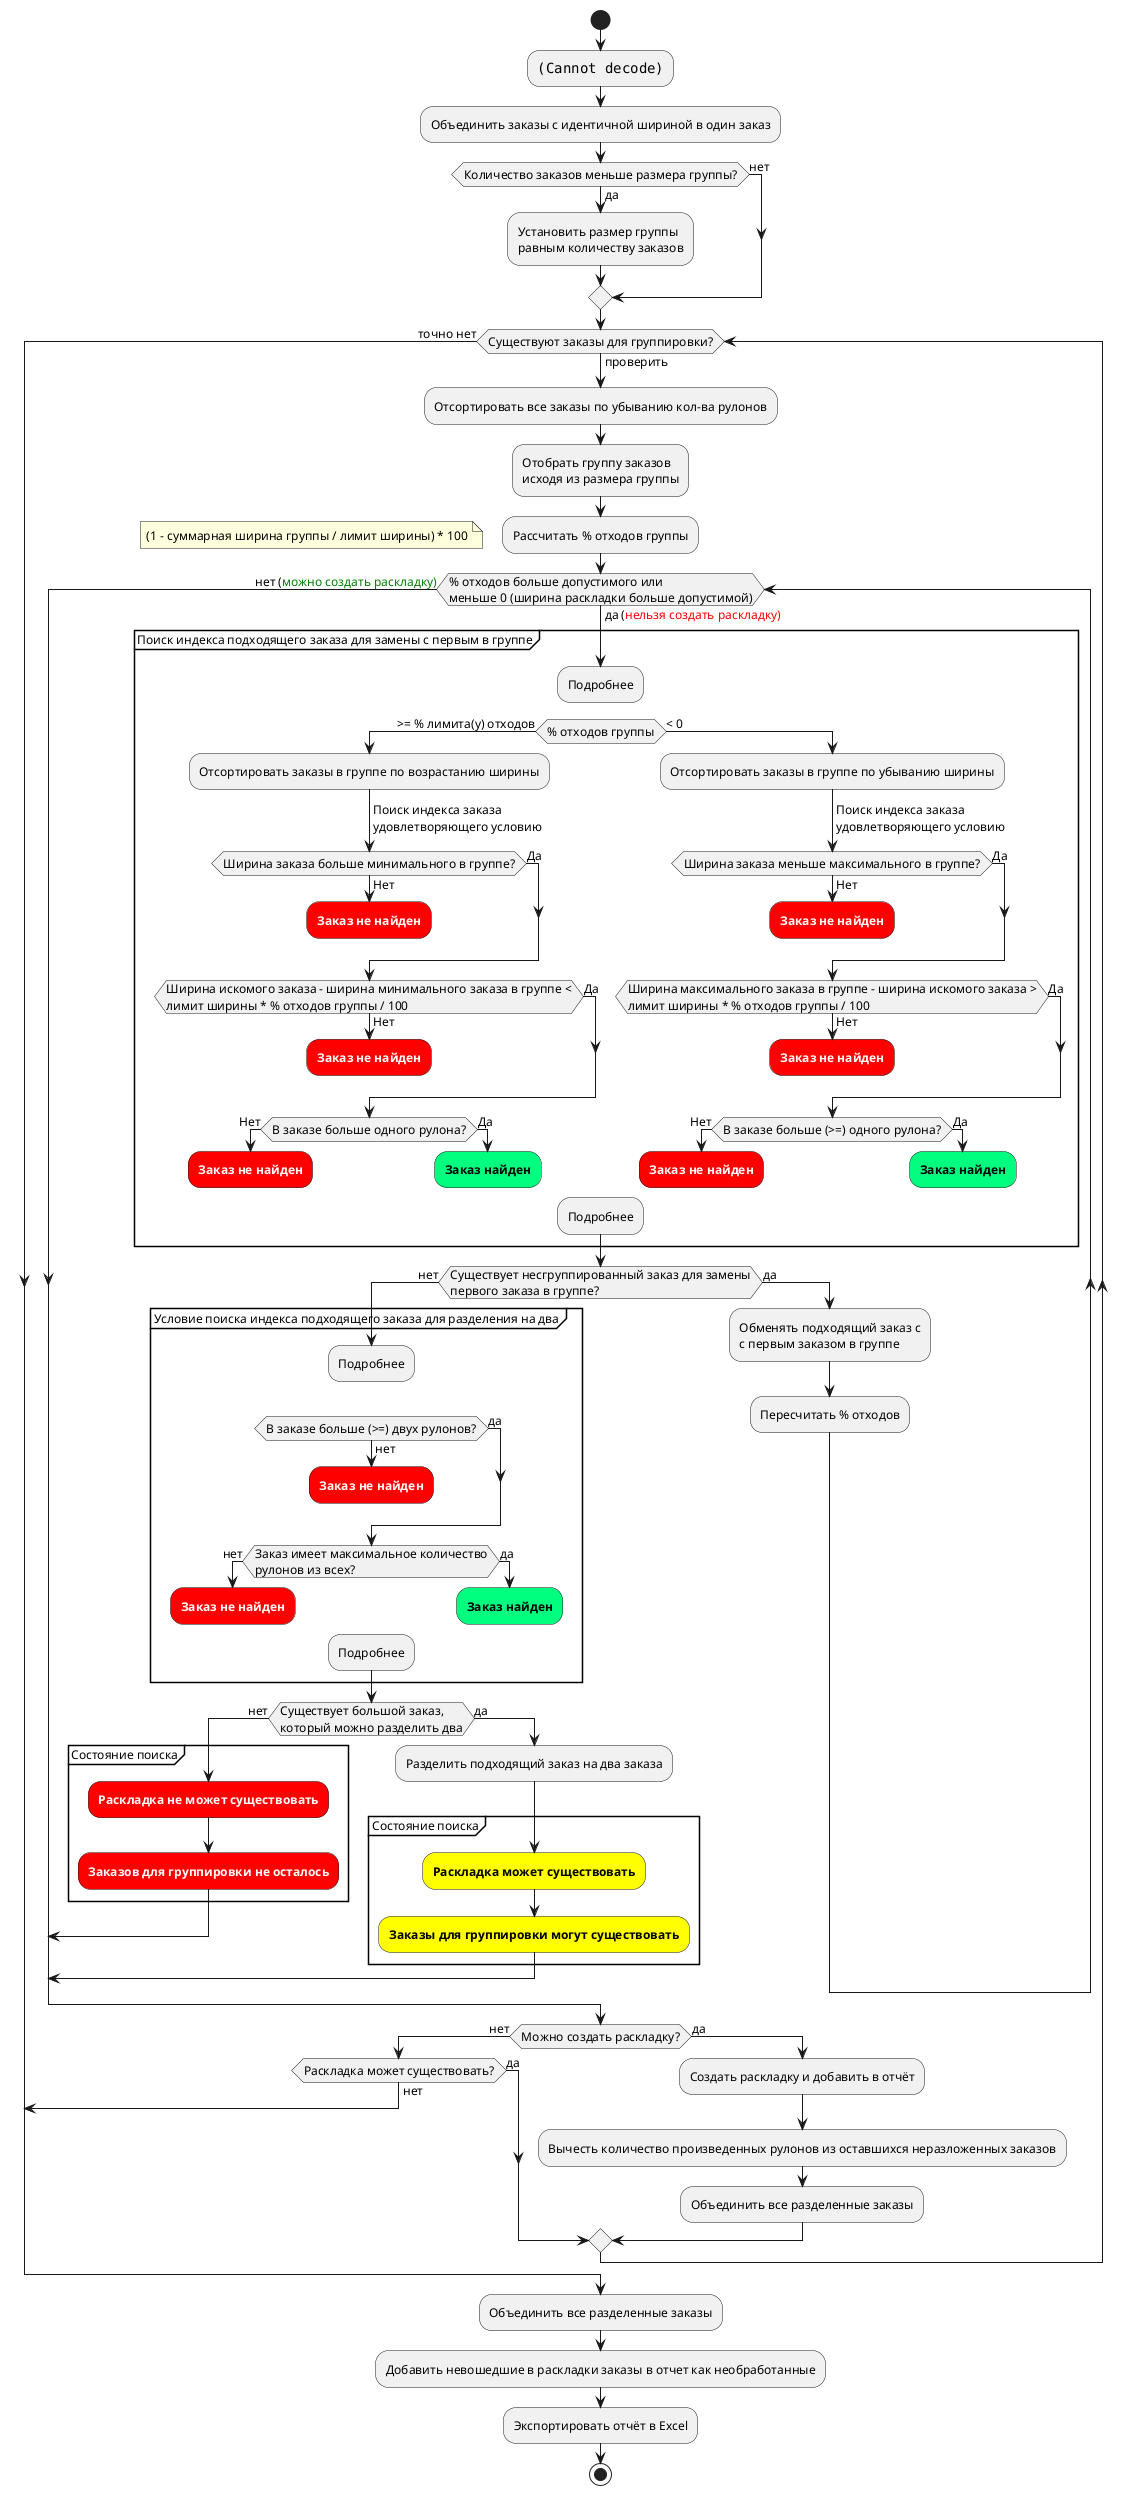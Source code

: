 @startuml Algorithm
skinparam DefaultFontColor black
skinparam DefaultFontSize 12
skinparam DefaultFontName Aapex

start

:<img:out\PatternLayoutGeneratorUi\Ui.png>;

:Объединить заказы с идентичной шириной в один заказ;

if (Количество заказов меньше размера группы?) then (нет)
else (да)
  :Установить размер группы
  равным количеству заказов;
endif

while (Существуют заказы для группировки?) is (проверить)

  :Отсортировать все заказы по убыванию кол-ва рулонов;

  :Отобрать группу заказов
  исходя из размера группы;

  :Рассчитать % отходов группы;
  floating note: (1 - суммарная ширина группы / лимит ширины) * 100

  while (% отходов больше допустимого или\nменьше 0 (ширина раскладки больше допустимой)) is (да (<color:red>нельзя создать раскладку))
    
    partition "Поиск индекса подходящего заказа для замены с первым в группе" {
    
    :Подробнее;
    detach

    if (% отходов группы) then (>= % лимита(у) отходов)

      :Отсортировать заказы в группе по возрастанию ширины;

      -> Поиск индекса заказа\nудовлетворяющего условию;

      if (Ширина заказа больше минимального в группе?) then (Нет)
        #Red:<color:White>**Заказ не найден**;
        kill
      else (Да)
      endif

      if (Ширина искомого заказа - ширина минимального заказа в группе <\nлимит ширины * % отходов группы / 100) then (Нет)
        #Red:<color:White>**Заказ не найден**;
        kill
      else (Да)
      endif

      if (В заказе больше одного рулона?) then (Нет)
        #Red:<color:White>**Заказ не найден**;
        kill
      else (Да)
        #SpringGreen:**Заказ найден**;
        kill
      endif

    else (< 0)
      
      :Отсортировать заказы в группе по убыванию ширины;

      -> Поиск индекса заказа\nудовлетворяющего условию;

      if (Ширина заказа меньше максимального в группе?) then (Нет)
        #Red:<color:White>**Заказ не найден**;
        kill
      else (Да)
      endif

      if (Ширина максимального заказа в группе - ширина искомого заказа >\nлимит ширины * % отходов группы / 100) then (Нет)
        #Red:<color:White>**Заказ не найден**;
        kill
      else (Да)
      endif

      if (В заказе больше (>=) одного рулона?) then (Нет)
        #Red:<color:White>**Заказ не найден**;
        kill
      else (Да)
        #SpringGreen:**Заказ найден**;
        kill
      endif

    endif

    :Подробнее;

    }

    if (Существует несгруппированный заказ для замены\nпервого заказа в группе?) then (нет)

      partition "Условие поиска индекса подходящего заказа для разделения на два" {
      
      :Подробнее;
      detach
      
      if (В заказе больше (>=) двух рулонов?) then (нет)
        #Red:<color:White>**Заказ не найден**;
        kill
      else (да)
      endif

      if (Заказ имеет максимальное количество\nрулонов из всех?) then (нет)
        #Red:<color:White>**Заказ не найден**;
        kill
      else (да)
        #SpringGreen:**Заказ найден**;
        kill
      endif
      
      :Подробнее;

      }
      
      if (Существует большой заказ,\nкоторый можно разделить два) then (нет)
        group Состояние поиска
          #Red:<color:White>**Раскладка не может существовать**;
          #Red:<color:White>**Заказов для группировки не осталось**;
        end group
        break
      else (да)
        :Разделить подходящий заказ на два заказа;
        group Состояние поиска
          #Yellow:**Раскладка может существовать**;
          #Yellow:**Заказы для группировки могут существовать**;
        end group
        break
      endif

    else (да)
      :Обменять подходящий заказ с
      с первым заказом в группе;
      :Пересчитать % отходов;
    endif

  endwhile (нет (<color:green>можно создать раскладку))

  if (Можно создать раскладку?) then (нет)
    if (Раскладка может существовать?) then (нет)
      break       
    else (да)

    endif       
  else (да)
    :Создать раскладку и добавить в отчёт;
    :Вычесть количество произведенных рулонов из оставшихся неразложенных заказов;
    :Объединить все разделенные заказы;
  endif

endwhile (точно нет)

:Объединить все разделенные заказы;

:Добавить невошедшие в раскладки заказы в отчет как необработанные;

:Экспортировать отчёт в Excel;

stop
@enduml
